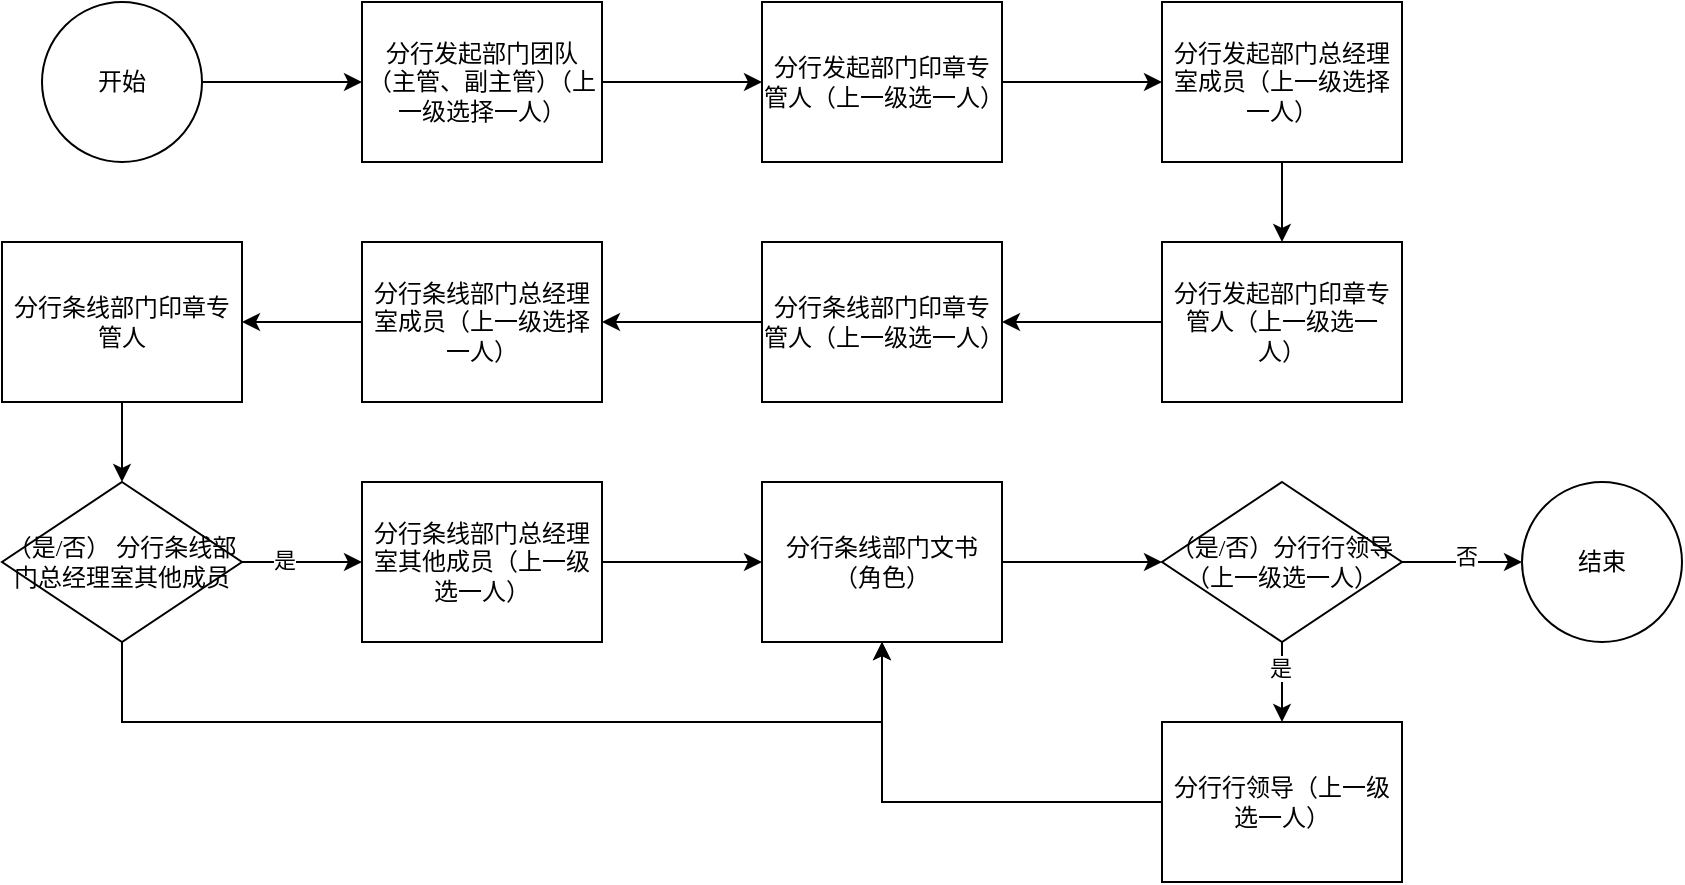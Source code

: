 <mxfile version="22.0.4" type="github">
  <diagram id="C5RBs43oDa-KdzZeNtuy" name="Page-1">
    <mxGraphModel dx="1707" dy="446" grid="1" gridSize="10" guides="0" tooltips="1" connect="1" arrows="1" fold="1" page="1" pageScale="1" pageWidth="827" pageHeight="1169" math="0" shadow="0">
      <root>
        <mxCell id="WIyWlLk6GJQsqaUBKTNV-0" />
        <mxCell id="WIyWlLk6GJQsqaUBKTNV-1" parent="WIyWlLk6GJQsqaUBKTNV-0" />
        <mxCell id="aFLIIAByUZA1Mm9ce-r7-23" style="edgeStyle=orthogonalEdgeStyle;rounded=0;orthogonalLoop=1;jettySize=auto;html=1;entryX=0;entryY=0.5;entryDx=0;entryDy=0;" parent="WIyWlLk6GJQsqaUBKTNV-1" source="aFLIIAByUZA1Mm9ce-r7-24" target="aFLIIAByUZA1Mm9ce-r7-26" edge="1">
          <mxGeometry relative="1" as="geometry" />
        </mxCell>
        <mxCell id="aFLIIAByUZA1Mm9ce-r7-24" value="开始" style="ellipse;whiteSpace=wrap;html=1;aspect=fixed;" parent="WIyWlLk6GJQsqaUBKTNV-1" vertex="1">
          <mxGeometry y="40" width="80" height="80" as="geometry" />
        </mxCell>
        <mxCell id="aFLIIAByUZA1Mm9ce-r7-25" style="edgeStyle=orthogonalEdgeStyle;rounded=0;orthogonalLoop=1;jettySize=auto;html=1;entryX=0;entryY=0.5;entryDx=0;entryDy=0;" parent="WIyWlLk6GJQsqaUBKTNV-1" source="aFLIIAByUZA1Mm9ce-r7-26" target="aFLIIAByUZA1Mm9ce-r7-28" edge="1">
          <mxGeometry relative="1" as="geometry" />
        </mxCell>
        <mxCell id="aFLIIAByUZA1Mm9ce-r7-26" value="&lt;p class=&quot;MsoNormal&quot;&gt;分行发起部门团队（主管、副主管）（上一级选择一人）&lt;/p&gt;" style="rounded=0;whiteSpace=wrap;html=1;" parent="WIyWlLk6GJQsqaUBKTNV-1" vertex="1">
          <mxGeometry x="160" y="40" width="120" height="80" as="geometry" />
        </mxCell>
        <mxCell id="aFLIIAByUZA1Mm9ce-r7-47" style="edgeStyle=orthogonalEdgeStyle;rounded=0;orthogonalLoop=1;jettySize=auto;html=1;entryX=0;entryY=0.5;entryDx=0;entryDy=0;" parent="WIyWlLk6GJQsqaUBKTNV-1" source="aFLIIAByUZA1Mm9ce-r7-28" target="aFLIIAByUZA1Mm9ce-r7-46" edge="1">
          <mxGeometry relative="1" as="geometry" />
        </mxCell>
        <mxCell id="aFLIIAByUZA1Mm9ce-r7-28" value="&lt;p class=&quot;MsoNormal&quot;&gt;分行发起部门印章专管人（上一级选一人）&lt;/p&gt;" style="rounded=0;whiteSpace=wrap;html=1;" parent="WIyWlLk6GJQsqaUBKTNV-1" vertex="1">
          <mxGeometry x="360" y="40" width="120" height="80" as="geometry" />
        </mxCell>
        <mxCell id="aFLIIAByUZA1Mm9ce-r7-50" style="edgeStyle=orthogonalEdgeStyle;rounded=0;orthogonalLoop=1;jettySize=auto;html=1;entryX=1;entryY=0.5;entryDx=0;entryDy=0;" parent="WIyWlLk6GJQsqaUBKTNV-1" source="aFLIIAByUZA1Mm9ce-r7-32" target="aFLIIAByUZA1Mm9ce-r7-37" edge="1">
          <mxGeometry relative="1" as="geometry" />
        </mxCell>
        <mxCell id="aFLIIAByUZA1Mm9ce-r7-32" value="&lt;p class=&quot;MsoNormal&quot;&gt;分行发起部门印章专管人（上一级选一人）&lt;br&gt;&lt;/p&gt;" style="rounded=0;whiteSpace=wrap;html=1;" parent="WIyWlLk6GJQsqaUBKTNV-1" vertex="1">
          <mxGeometry x="560" y="160" width="120" height="80" as="geometry" />
        </mxCell>
        <mxCell id="aFLIIAByUZA1Mm9ce-r7-52" style="edgeStyle=orthogonalEdgeStyle;rounded=0;orthogonalLoop=1;jettySize=auto;html=1;entryX=1;entryY=0.5;entryDx=0;entryDy=0;" parent="WIyWlLk6GJQsqaUBKTNV-1" source="aFLIIAByUZA1Mm9ce-r7-37" target="aFLIIAByUZA1Mm9ce-r7-51" edge="1">
          <mxGeometry relative="1" as="geometry" />
        </mxCell>
        <mxCell id="aFLIIAByUZA1Mm9ce-r7-37" value="&lt;font style=&quot;border-color: var(--border-color);&quot; face=&quot;宋体&quot;&gt;分行条线部门印章专管人（上一级选一人）&lt;/font&gt;" style="rounded=0;whiteSpace=wrap;html=1;" parent="WIyWlLk6GJQsqaUBKTNV-1" vertex="1">
          <mxGeometry x="360" y="160" width="120" height="80" as="geometry" />
        </mxCell>
        <mxCell id="x7X8opZ0zH8wutklsRME-14" style="edgeStyle=orthogonalEdgeStyle;rounded=0;orthogonalLoop=1;jettySize=auto;html=1;exitX=0.5;exitY=1;exitDx=0;exitDy=0;entryX=0.5;entryY=0;entryDx=0;entryDy=0;" edge="1" parent="WIyWlLk6GJQsqaUBKTNV-1" source="aFLIIAByUZA1Mm9ce-r7-44" target="aFLIIAByUZA1Mm9ce-r7-54">
          <mxGeometry relative="1" as="geometry" />
        </mxCell>
        <mxCell id="aFLIIAByUZA1Mm9ce-r7-44" value="&lt;p class=&quot;MsoNormal&quot;&gt;分行条线部门印章专管人&lt;/p&gt;" style="rounded=0;whiteSpace=wrap;html=1;strokeColor=default;" parent="WIyWlLk6GJQsqaUBKTNV-1" vertex="1">
          <mxGeometry x="-20" y="160" width="120" height="80" as="geometry" />
        </mxCell>
        <mxCell id="aFLIIAByUZA1Mm9ce-r7-48" style="edgeStyle=orthogonalEdgeStyle;rounded=0;orthogonalLoop=1;jettySize=auto;html=1;entryX=0.5;entryY=0;entryDx=0;entryDy=0;" parent="WIyWlLk6GJQsqaUBKTNV-1" source="aFLIIAByUZA1Mm9ce-r7-46" target="aFLIIAByUZA1Mm9ce-r7-32" edge="1">
          <mxGeometry relative="1" as="geometry" />
        </mxCell>
        <mxCell id="aFLIIAByUZA1Mm9ce-r7-46" value="&lt;p class=&quot;MsoNormal&quot;&gt;&lt;font face=&quot;宋体&quot;&gt;分行发起部门总经理室成员（上一级选择一人）&lt;/font&gt;&lt;br&gt;&lt;/p&gt;" style="rounded=0;whiteSpace=wrap;html=1;" parent="WIyWlLk6GJQsqaUBKTNV-1" vertex="1">
          <mxGeometry x="560" y="40" width="120" height="80" as="geometry" />
        </mxCell>
        <mxCell id="x7X8opZ0zH8wutklsRME-13" style="edgeStyle=orthogonalEdgeStyle;rounded=0;orthogonalLoop=1;jettySize=auto;html=1;exitX=0;exitY=0.5;exitDx=0;exitDy=0;" edge="1" parent="WIyWlLk6GJQsqaUBKTNV-1" source="aFLIIAByUZA1Mm9ce-r7-51">
          <mxGeometry relative="1" as="geometry">
            <mxPoint x="100" y="200" as="targetPoint" />
          </mxGeometry>
        </mxCell>
        <mxCell id="aFLIIAByUZA1Mm9ce-r7-51" value="&lt;p class=&quot;MsoNormal&quot;&gt;&lt;font face=&quot;宋体&quot;&gt;分行条线部门总经理室成员（上一级选择一人）&lt;/font&gt;&lt;br&gt;&lt;/p&gt;" style="rounded=0;whiteSpace=wrap;html=1;" parent="WIyWlLk6GJQsqaUBKTNV-1" vertex="1">
          <mxGeometry x="160" y="160" width="120" height="80" as="geometry" />
        </mxCell>
        <mxCell id="aFLIIAByUZA1Mm9ce-r7-54" value="&lt;p class=&quot;MsoNormal&quot;&gt;&lt;font face=&quot;宋体&quot;&gt;（是&lt;/font&gt;&lt;font face=&quot;宋体&quot;&gt;/否） 分行条线部门总经理室其他成员&lt;/font&gt;&lt;/p&gt;" style="rhombus;whiteSpace=wrap;html=1;" parent="WIyWlLk6GJQsqaUBKTNV-1" vertex="1">
          <mxGeometry x="-20" y="280" width="120" height="80" as="geometry" />
        </mxCell>
        <mxCell id="x7X8opZ0zH8wutklsRME-16" style="edgeStyle=orthogonalEdgeStyle;rounded=0;orthogonalLoop=1;jettySize=auto;html=1;entryX=0;entryY=0.5;entryDx=0;entryDy=0;" edge="1" parent="WIyWlLk6GJQsqaUBKTNV-1" source="x7X8opZ0zH8wutklsRME-1" target="x7X8opZ0zH8wutklsRME-4">
          <mxGeometry relative="1" as="geometry" />
        </mxCell>
        <mxCell id="x7X8opZ0zH8wutklsRME-1" value="&lt;p class=&quot;MsoNormal&quot;&gt;&lt;font face=&quot;宋体&quot;&gt;分行条线部门总经理室其他成员（上一级选一人）&lt;/font&gt;&lt;br&gt;&lt;/p&gt;" style="rounded=0;whiteSpace=wrap;html=1;" vertex="1" parent="WIyWlLk6GJQsqaUBKTNV-1">
          <mxGeometry x="160" y="280" width="120" height="80" as="geometry" />
        </mxCell>
        <mxCell id="x7X8opZ0zH8wutklsRME-2" value="" style="endArrow=classic;html=1;rounded=0;exitX=1;exitY=0.5;exitDx=0;exitDy=0;entryX=0;entryY=0.5;entryDx=0;entryDy=0;" edge="1" parent="WIyWlLk6GJQsqaUBKTNV-1" source="aFLIIAByUZA1Mm9ce-r7-54" target="x7X8opZ0zH8wutklsRME-1">
          <mxGeometry width="50" height="50" relative="1" as="geometry">
            <mxPoint x="390" y="360" as="sourcePoint" />
            <mxPoint x="440" y="310" as="targetPoint" />
          </mxGeometry>
        </mxCell>
        <mxCell id="x7X8opZ0zH8wutklsRME-3" value="是" style="edgeLabel;html=1;align=center;verticalAlign=middle;resizable=0;points=[];" vertex="1" connectable="0" parent="x7X8opZ0zH8wutklsRME-2">
          <mxGeometry x="-0.3" y="1" relative="1" as="geometry">
            <mxPoint as="offset" />
          </mxGeometry>
        </mxCell>
        <mxCell id="x7X8opZ0zH8wutklsRME-19" style="edgeStyle=orthogonalEdgeStyle;rounded=0;orthogonalLoop=1;jettySize=auto;html=1;" edge="1" parent="WIyWlLk6GJQsqaUBKTNV-1" source="x7X8opZ0zH8wutklsRME-4" target="x7X8opZ0zH8wutklsRME-7">
          <mxGeometry relative="1" as="geometry" />
        </mxCell>
        <mxCell id="x7X8opZ0zH8wutklsRME-4" value="&lt;p class=&quot;MsoNormal&quot;&gt;分行条线部门文书（角色）&lt;/p&gt;" style="rounded=0;whiteSpace=wrap;html=1;" vertex="1" parent="WIyWlLk6GJQsqaUBKTNV-1">
          <mxGeometry x="360" y="280" width="120" height="80" as="geometry" />
        </mxCell>
        <mxCell id="x7X8opZ0zH8wutklsRME-20" style="edgeStyle=orthogonalEdgeStyle;rounded=0;orthogonalLoop=1;jettySize=auto;html=1;entryX=0.5;entryY=0;entryDx=0;entryDy=0;" edge="1" parent="WIyWlLk6GJQsqaUBKTNV-1" source="x7X8opZ0zH8wutklsRME-7" target="x7X8opZ0zH8wutklsRME-11">
          <mxGeometry relative="1" as="geometry" />
        </mxCell>
        <mxCell id="x7X8opZ0zH8wutklsRME-21" value="是" style="edgeLabel;html=1;align=center;verticalAlign=middle;resizable=0;points=[];" vertex="1" connectable="0" parent="x7X8opZ0zH8wutklsRME-20">
          <mxGeometry x="-0.35" y="-1" relative="1" as="geometry">
            <mxPoint as="offset" />
          </mxGeometry>
        </mxCell>
        <mxCell id="x7X8opZ0zH8wutklsRME-24" style="edgeStyle=orthogonalEdgeStyle;rounded=0;orthogonalLoop=1;jettySize=auto;html=1;entryX=0;entryY=0.5;entryDx=0;entryDy=0;" edge="1" parent="WIyWlLk6GJQsqaUBKTNV-1" source="x7X8opZ0zH8wutklsRME-7" target="x7X8opZ0zH8wutklsRME-23">
          <mxGeometry relative="1" as="geometry" />
        </mxCell>
        <mxCell id="x7X8opZ0zH8wutklsRME-25" value="否" style="edgeLabel;html=1;align=center;verticalAlign=middle;resizable=0;points=[];" vertex="1" connectable="0" parent="x7X8opZ0zH8wutklsRME-24">
          <mxGeometry x="0.067" y="3" relative="1" as="geometry">
            <mxPoint as="offset" />
          </mxGeometry>
        </mxCell>
        <mxCell id="x7X8opZ0zH8wutklsRME-7" value="&lt;p class=&quot;MsoNormal&quot;&gt;&lt;font face=&quot;宋体&quot;&gt;（是&lt;/font&gt;&lt;font face=&quot;宋体&quot;&gt;/否）分行行领导（上一级选一人）&lt;/font&gt;&lt;/p&gt;" style="rhombus;whiteSpace=wrap;html=1;" vertex="1" parent="WIyWlLk6GJQsqaUBKTNV-1">
          <mxGeometry x="560" y="280" width="120" height="80" as="geometry" />
        </mxCell>
        <mxCell id="x7X8opZ0zH8wutklsRME-22" style="edgeStyle=orthogonalEdgeStyle;rounded=0;orthogonalLoop=1;jettySize=auto;html=1;" edge="1" parent="WIyWlLk6GJQsqaUBKTNV-1" source="x7X8opZ0zH8wutklsRME-11" target="x7X8opZ0zH8wutklsRME-4">
          <mxGeometry relative="1" as="geometry" />
        </mxCell>
        <mxCell id="x7X8opZ0zH8wutklsRME-11" value="&lt;p class=&quot;MsoNormal&quot;&gt;分行行领导（上一级选一人）&lt;/p&gt;" style="rounded=0;whiteSpace=wrap;html=1;" vertex="1" parent="WIyWlLk6GJQsqaUBKTNV-1">
          <mxGeometry x="560" y="400" width="120" height="80" as="geometry" />
        </mxCell>
        <mxCell id="x7X8opZ0zH8wutklsRME-18" value="" style="endArrow=classic;html=1;rounded=0;exitX=0.5;exitY=1;exitDx=0;exitDy=0;entryX=0.5;entryY=1;entryDx=0;entryDy=0;" edge="1" parent="WIyWlLk6GJQsqaUBKTNV-1" source="aFLIIAByUZA1Mm9ce-r7-54" target="x7X8opZ0zH8wutklsRME-4">
          <mxGeometry width="50" height="50" relative="1" as="geometry">
            <mxPoint x="50" y="370" as="sourcePoint" />
            <mxPoint x="420" y="400" as="targetPoint" />
            <Array as="points">
              <mxPoint x="40" y="400" />
              <mxPoint x="420" y="400" />
            </Array>
          </mxGeometry>
        </mxCell>
        <mxCell id="x7X8opZ0zH8wutklsRME-23" value="结束" style="ellipse;whiteSpace=wrap;html=1;aspect=fixed;" vertex="1" parent="WIyWlLk6GJQsqaUBKTNV-1">
          <mxGeometry x="740" y="280" width="80" height="80" as="geometry" />
        </mxCell>
      </root>
    </mxGraphModel>
  </diagram>
</mxfile>
